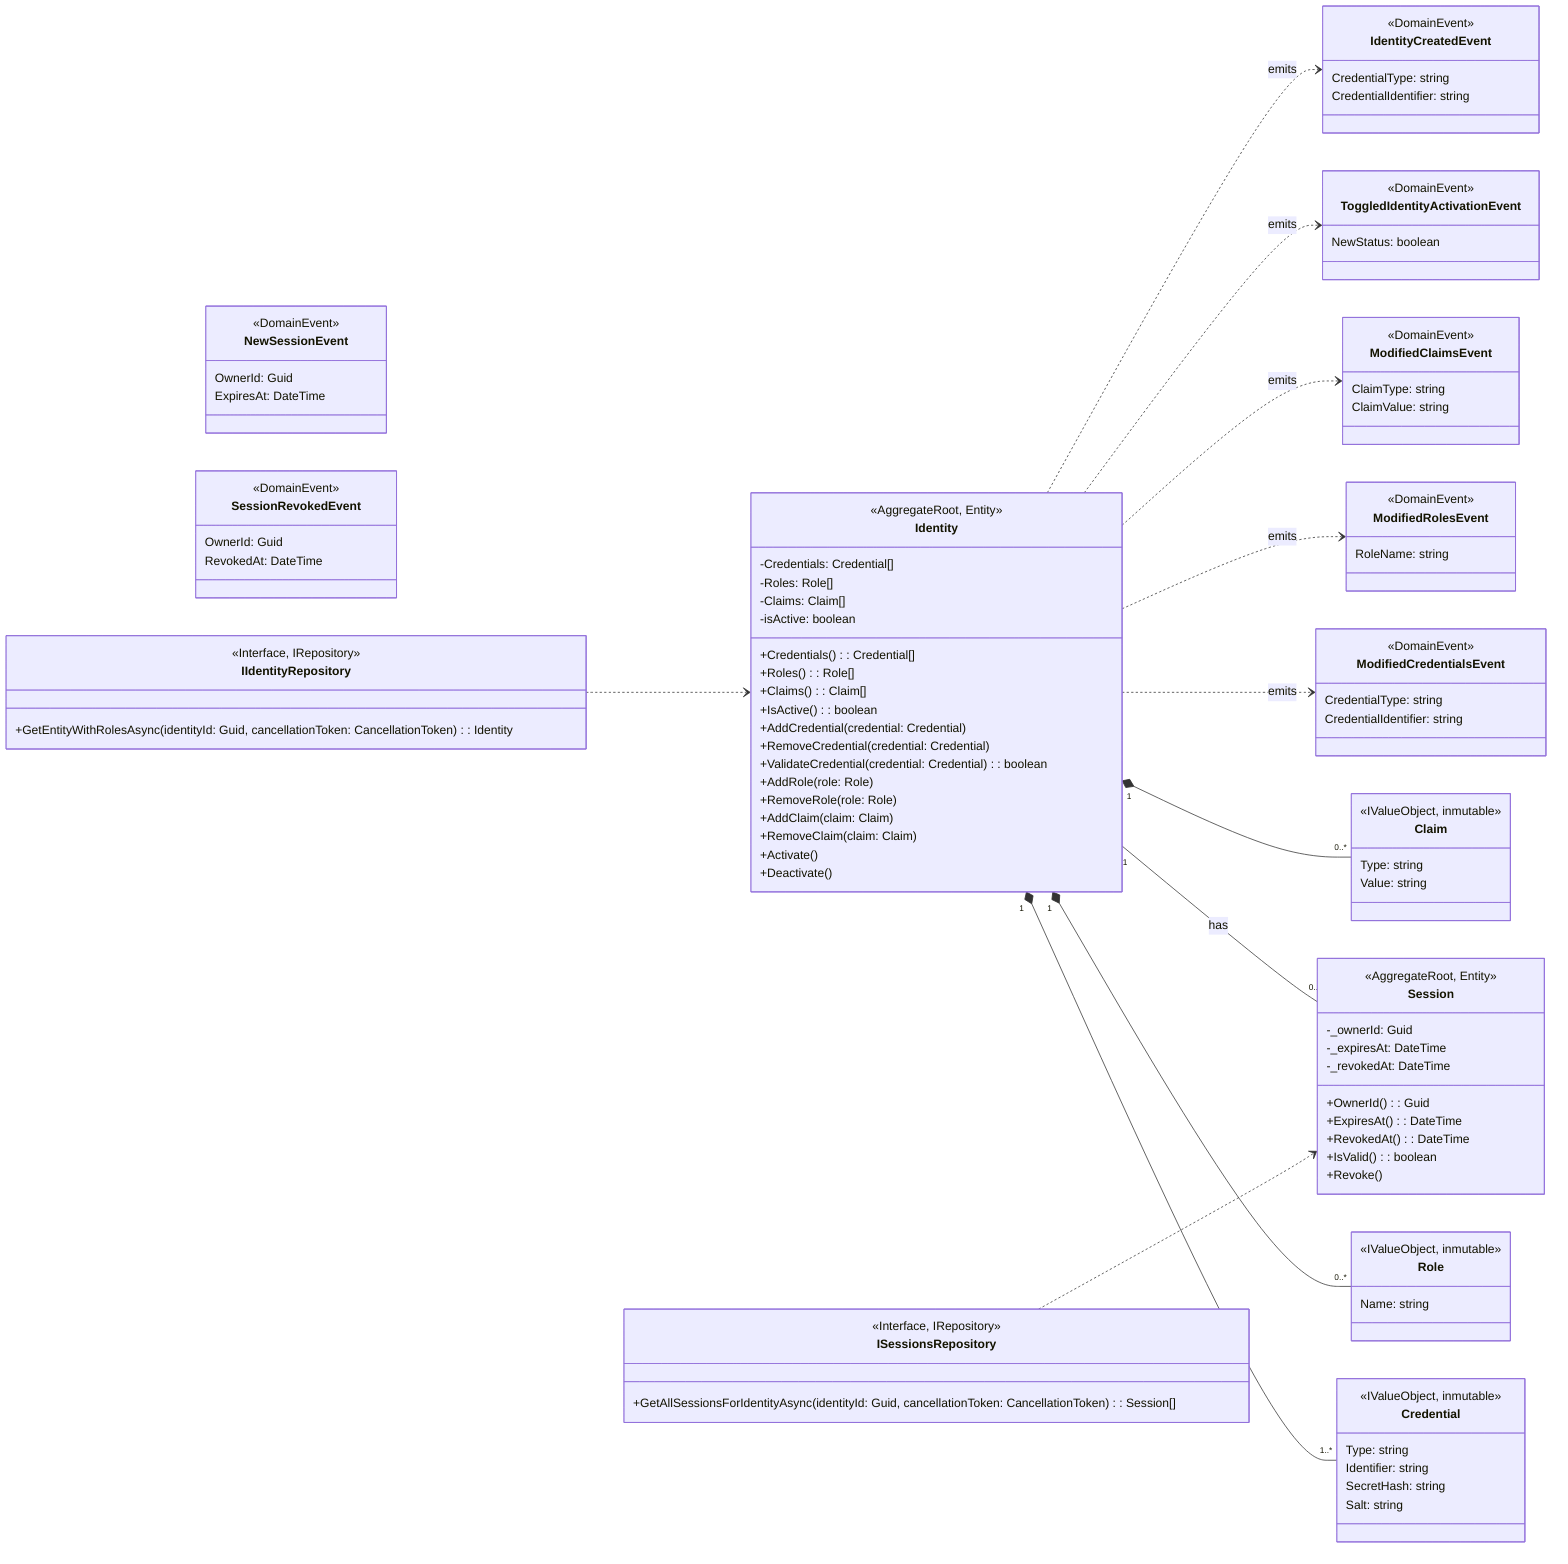 classDiagram
    direction LR
    class Identity {
        <<AggregateRoot, Entity>>
        %% Attributes
        -Credentials: Credential[]
        -Roles: Role[]
        -Claims: Claim[]
        -isActive: boolean
        %% Public getters
        +Credentials(): Credential[]
        +Roles(): Role[]
        +Claims(): Claim[]
        +IsActive(): boolean
        %% Methods
        +AddCredential(credential: Credential)
        +RemoveCredential(credential: Credential)
        +ValidateCredential(credential: Credential): boolean
        +AddRole(role: Role)
        +RemoveRole(role: Role)
        +AddClaim(claim: Claim)
        +RemoveClaim(claim: Claim)
        +Activate()
        +Deactivate()
    }
    Identity "1" *-- "1..*" Credential
    Identity "1" *-- "0..*" Role
    Identity "1" *-- "0..*" Claim
    Identity "1" -- "0..*" Session : has
    Identity ..> ModifiedCredentialsEvent: emits
    Identity ..> ModifiedRolesEvent: emits
    Identity ..> ModifiedClaimsEvent: emits
    Identity ..> ToggledIdentityActivationEvent: emits
    Identity ..> IdentityCreatedEvent: emits

    class ModifiedCredentialsEvent {
        <<DomainEvent>>
        CredentialType: string
        CredentialIdentifier: string
    }

    class IdentityCreatedEvent {
        <<DomainEvent>>
        CredentialType: string
        CredentialIdentifier: string
    }

    class ModifiedRolesEvent {
        <<DomainEvent>>
        RoleName: string
    }

    class ModifiedClaimsEvent {
        <<DomainEvent>>
        ClaimType: string
        ClaimValue: string
    }

    class ToggledIdentityActivationEvent {
        <<DomainEvent>>
        NewStatus: boolean
    }

    class Credential {
        <<IValueObject, inmutable>>
        Type: string
        Identifier: string
        SecretHash: string
        Salt: string
    }

    class Claim {
        <<IValueObject, inmutable>>
        Type: string
        Value: string
    }

    class Role {
        <<IValueObject, inmutable>>
        Name: string
    }

    class Session {
        <<AggregateRoot, Entity>>
        %% Attributes
        -_ownerId: Guid
        -_expiresAt: DateTime
        -_revokedAt: DateTime
        %% Public getters
        +OwnerId(): Guid
        +ExpiresAt(): DateTime
        +RevokedAt(): DateTime
        %% Methods
        +IsValid(): boolean
        +Revoke()
    }

    class NewSessionEvent {
        <<DomainEvent>>
        OwnerId: Guid
        ExpiresAt: DateTime
    }

    class SessionRevokedEvent {
        <<DomainEvent>>
        OwnerId: Guid
        RevokedAt: DateTime
    }

    class IIdentityRepository {
        <<Interface, IRepository>>
        +GetEntityWithRolesAsync(identityId: Guid, cancellationToken: CancellationToken): Identity
    }
    IIdentityRepository ..> Identity

    class ISessionsRepository {
        <<Interface, IRepository>>
        +GetAllSessionsForIdentityAsync(identityId: Guid, cancellationToken: CancellationToken): Session[]
    }
    ISessionsRepository ..> Session